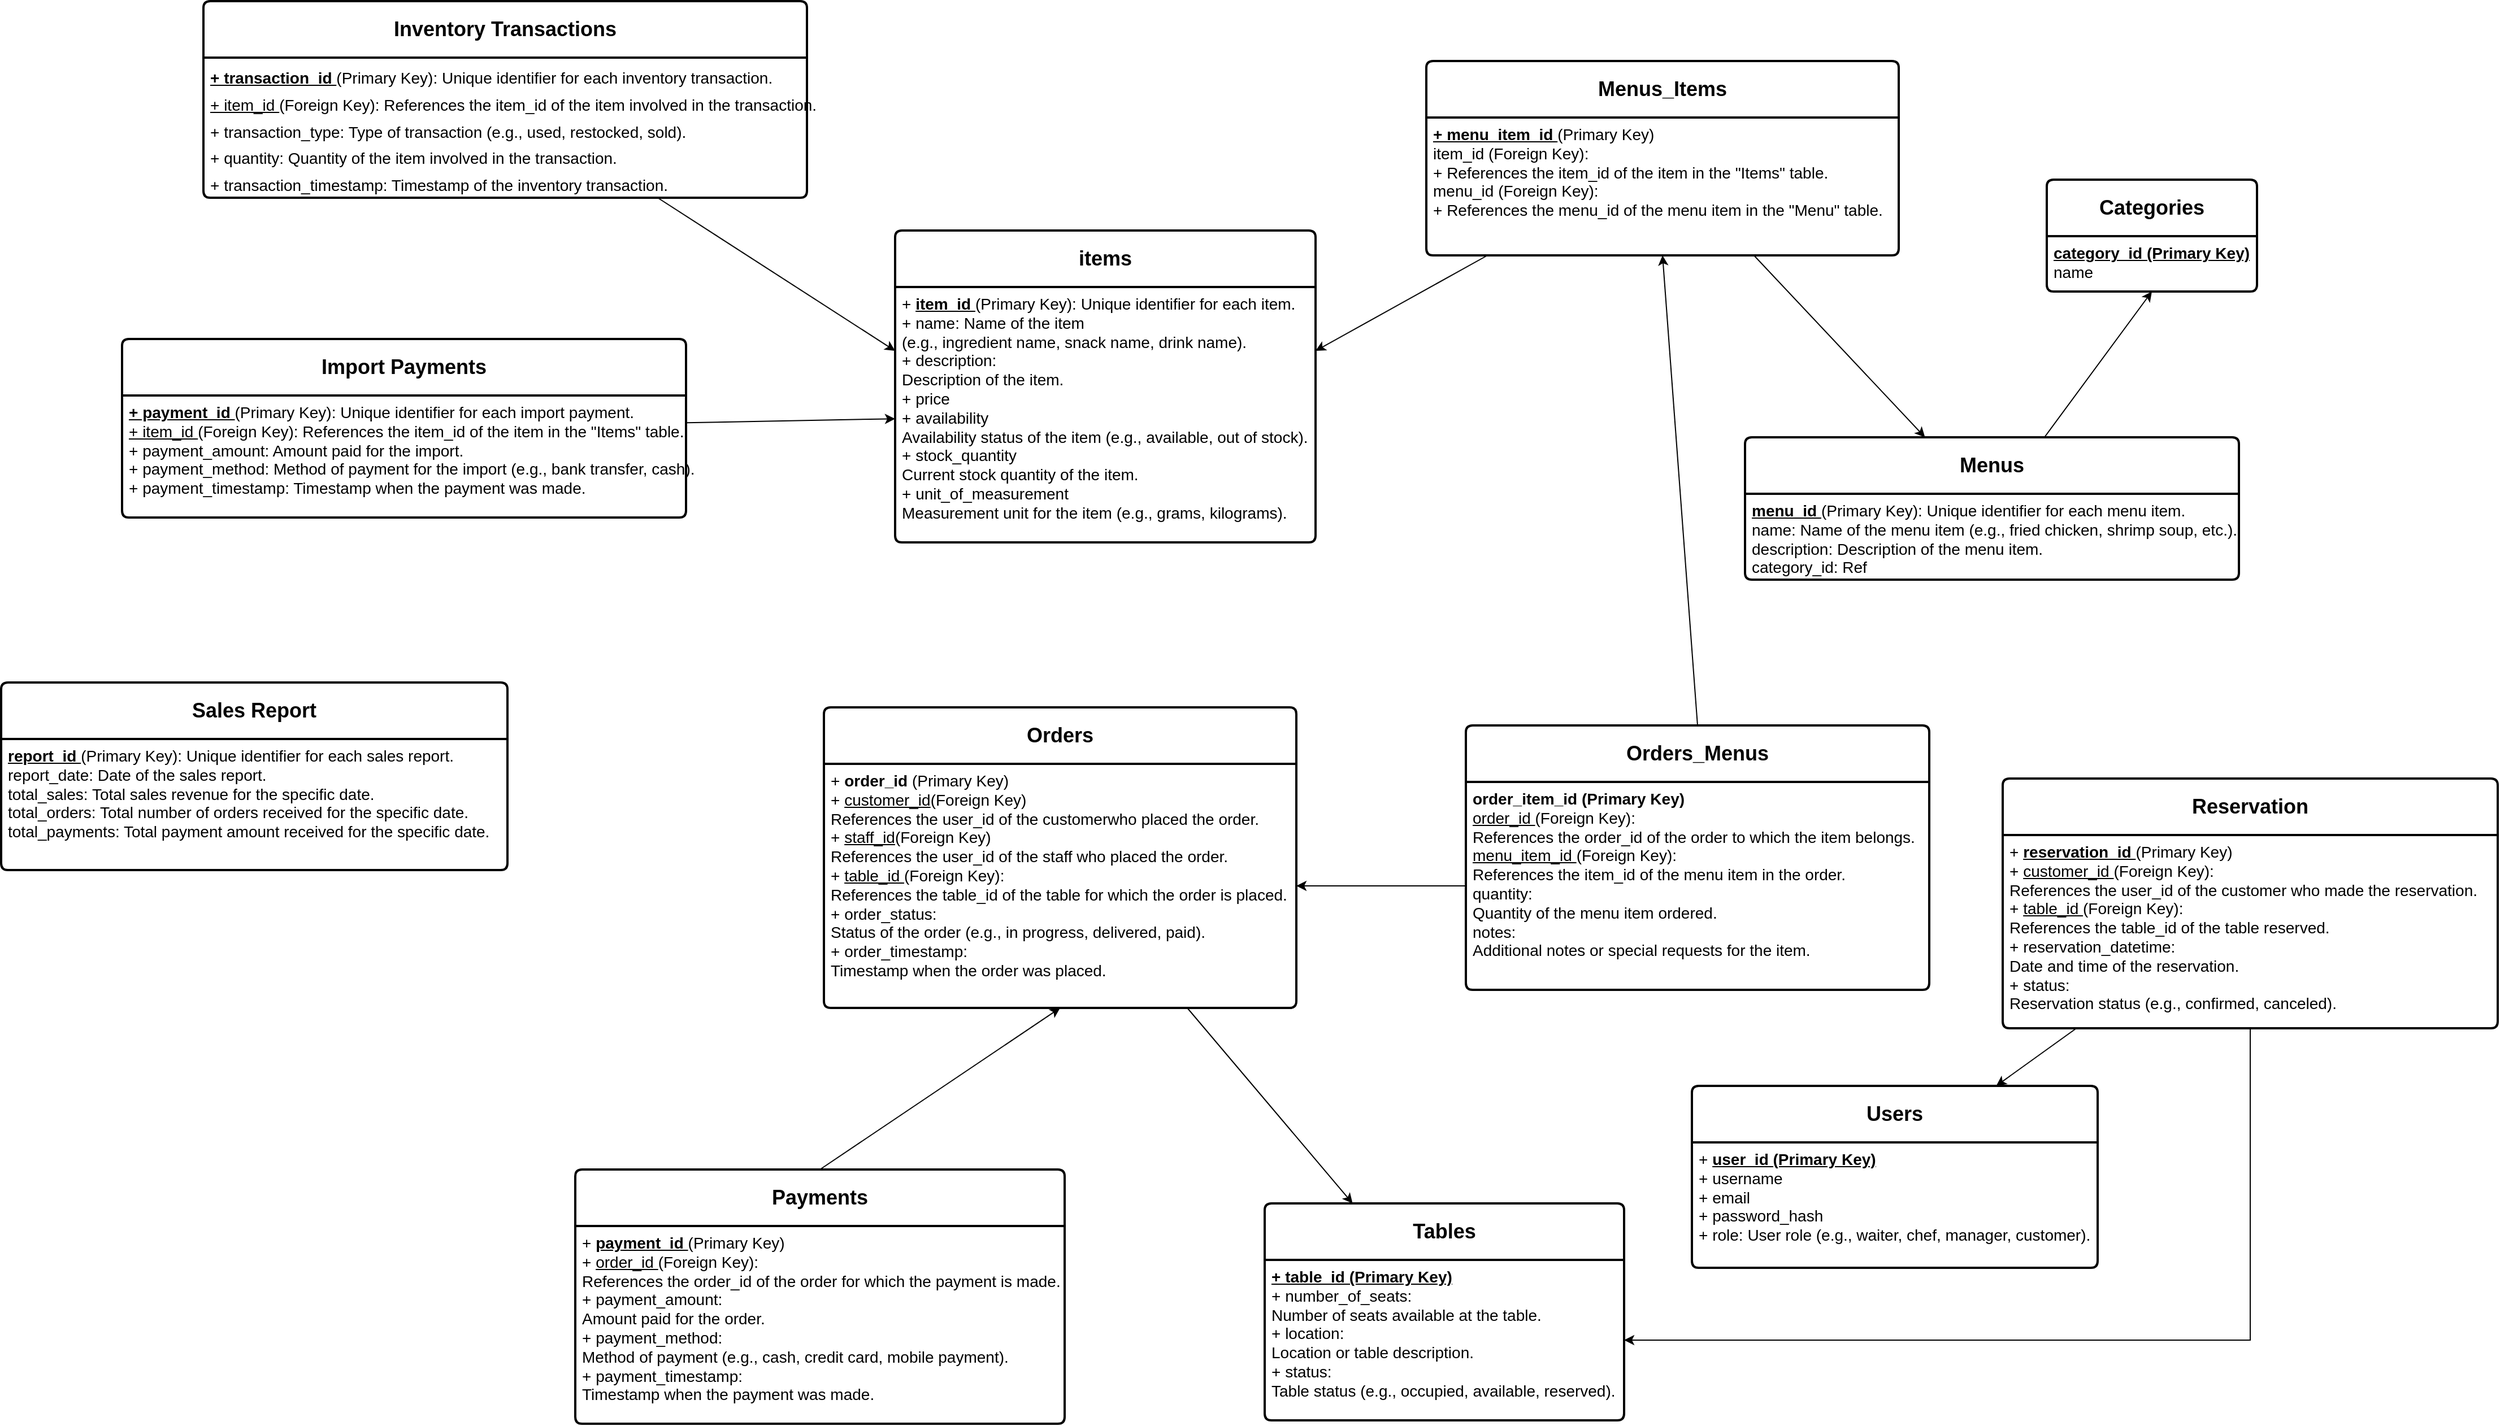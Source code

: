 <mxfile>
    <diagram name="Trang-1" id="iFU0MZHla55vpfrF85uT">
        <mxGraphModel dx="5464" dy="3000" grid="0" gridSize="10" guides="1" tooltips="1" connect="1" arrows="1" fold="1" page="0" pageScale="1" pageWidth="827" pageHeight="1169" math="0" shadow="0">
            <root>
                <mxCell id="0"/>
                <mxCell id="1" parent="0"/>
                <mxCell id="gDpafScgUw4IIOWztnrJ-9" style="rounded=0;orthogonalLoop=1;jettySize=auto;html=1;entryX=0.5;entryY=1;entryDx=0;entryDy=0;exitX=0.5;exitY=0;exitDx=0;exitDy=0;fontSize=14;" parent="1" source="tlnyBGycdhl3UOv0Z1U2-16" target="tlnyBGycdhl3UOv0Z1U2-31" edge="1">
                    <mxGeometry relative="1" as="geometry">
                        <mxPoint x="347.407" y="430" as="sourcePoint"/>
                        <mxPoint x="356.364" y="360" as="targetPoint"/>
                    </mxGeometry>
                </mxCell>
                <mxCell id="tlnyBGycdhl3UOv0Z1U2-11" style="rounded=0;orthogonalLoop=1;jettySize=auto;html=1;entryX=1;entryY=0.5;entryDx=0;entryDy=0;exitX=0;exitY=0.5;exitDx=0;exitDy=0;fontSize=14;" parent="1" source="tlnyBGycdhl3UOv0Z1U2-17" target="tlnyBGycdhl3UOv0Z1U2-13" edge="1">
                    <mxGeometry relative="1" as="geometry">
                        <mxPoint x="313.806" y="470" as="sourcePoint"/>
                    </mxGeometry>
                </mxCell>
                <mxCell id="gDpafScgUw4IIOWztnrJ-11" style="rounded=0;orthogonalLoop=1;jettySize=auto;html=1;exitX=0.5;exitY=0;exitDx=0;exitDy=0;entryX=0.5;entryY=1;entryDx=0;entryDy=0;fontSize=14;" parent="1" source="tlnyBGycdhl3UOv0Z1U2-18" target="tlnyBGycdhl3UOv0Z1U2-13" edge="1">
                    <mxGeometry relative="1" as="geometry">
                        <mxPoint x="493.607" y="542" as="sourcePoint"/>
                        <mxPoint x="373.393" y="470" as="targetPoint"/>
                    </mxGeometry>
                </mxCell>
                <mxCell id="tlnyBGycdhl3UOv0Z1U2-1" value="&lt;b style=&quot;&quot;&gt;&lt;font style=&quot;font-size: 18px;&quot;&gt;Users&lt;/font&gt;&lt;/b&gt;" style="swimlane;childLayout=stackLayout;horizontal=1;startSize=50;horizontalStack=0;rounded=1;fontSize=14;fontStyle=0;strokeWidth=2;resizeParent=0;resizeLast=1;shadow=0;dashed=0;align=center;arcSize=4;whiteSpace=wrap;html=1;" parent="1" vertex="1">
                    <mxGeometry x="342" y="609" width="359" height="161" as="geometry"/>
                </mxCell>
                <mxCell id="tlnyBGycdhl3UOv0Z1U2-2" value="&lt;div style=&quot;border-color: var(--border-color); font-size: 14px;&quot;&gt;+ &lt;u style=&quot;font-size: 14px;&quot;&gt;&lt;b style=&quot;font-size: 14px;&quot;&gt;user_id (Primary Key)&lt;/b&gt;&lt;/u&gt;&lt;/div&gt;&lt;div style=&quot;border-color: var(--border-color); font-size: 14px;&quot;&gt;+ username&lt;/div&gt;&lt;div style=&quot;border-color: var(--border-color); font-size: 14px;&quot;&gt;+ email&lt;/div&gt;&lt;div style=&quot;border-color: var(--border-color); font-size: 14px;&quot;&gt;+ password_hash&lt;/div&gt;&lt;div style=&quot;border-color: var(--border-color); font-size: 14px;&quot;&gt;+ role: User role (e.g., waiter, chef, manager, customer).&lt;/div&gt;" style="align=left;strokeColor=none;fillColor=none;spacingLeft=4;fontSize=14;verticalAlign=top;resizable=0;rotatable=0;part=1;html=1;" parent="tlnyBGycdhl3UOv0Z1U2-1" vertex="1">
                    <mxGeometry y="50" width="359" height="111" as="geometry"/>
                </mxCell>
                <mxCell id="tlnyBGycdhl3UOv0Z1U2-10" style="rounded=0;orthogonalLoop=1;jettySize=auto;html=1;entryX=0.5;entryY=1;entryDx=0;entryDy=0;fontSize=14;" parent="1" source="tlnyBGycdhl3UOv0Z1U2-3" target="tlnyBGycdhl3UOv0Z1U2-9" edge="1">
                    <mxGeometry relative="1" as="geometry"/>
                </mxCell>
                <mxCell id="tlnyBGycdhl3UOv0Z1U2-3" value="&lt;b style=&quot;&quot;&gt;&lt;font style=&quot;font-size: 18px;&quot;&gt;Menus&lt;/font&gt;&lt;/b&gt;" style="swimlane;childLayout=stackLayout;horizontal=1;startSize=50;horizontalStack=0;rounded=1;fontSize=14;fontStyle=0;strokeWidth=2;resizeParent=0;resizeLast=1;shadow=0;dashed=0;align=center;arcSize=4;whiteSpace=wrap;html=1;" parent="1" vertex="1">
                    <mxGeometry x="389" y="35" width="437" height="126" as="geometry"/>
                </mxCell>
                <mxCell id="tlnyBGycdhl3UOv0Z1U2-4" value="&lt;div style=&quot;border-color: var(--border-color); font-size: 14px;&quot;&gt;&lt;div style=&quot;border-color: var(--border-color); font-size: 14px;&quot;&gt;&lt;div style=&quot;border-color: var(--border-color); font-size: 14px;&quot;&gt;&lt;u style=&quot;font-size: 14px;&quot;&gt;&lt;b style=&quot;font-size: 14px;&quot;&gt;menu_id &lt;/b&gt;&lt;/u&gt;(Primary Key): Unique identifier for each menu item.&lt;/div&gt;&lt;div style=&quot;border-color: var(--border-color); font-size: 14px;&quot;&gt;name: Name of the menu item (e.g., fried chicken, shrimp soup, etc.).&lt;/div&gt;&lt;div style=&quot;border-color: var(--border-color); font-size: 14px;&quot;&gt;description: Description of the menu item.&lt;/div&gt;&lt;div style=&quot;border-color: var(--border-color); font-size: 14px;&quot;&gt;category_id: Ref&lt;/div&gt;&lt;/div&gt;&lt;/div&gt;" style="align=left;strokeColor=none;fillColor=none;spacingLeft=4;fontSize=14;verticalAlign=top;resizable=0;rotatable=0;part=1;html=1;" parent="tlnyBGycdhl3UOv0Z1U2-3" vertex="1">
                    <mxGeometry y="50" width="437" height="76" as="geometry"/>
                </mxCell>
                <mxCell id="tlnyBGycdhl3UOv0Z1U2-6" value="&lt;b style=&quot;&quot;&gt;&lt;font style=&quot;font-size: 18px;&quot;&gt;Tables&lt;/font&gt;&lt;/b&gt;" style="swimlane;childLayout=stackLayout;horizontal=1;startSize=50;horizontalStack=0;rounded=1;fontSize=14;fontStyle=0;strokeWidth=2;resizeParent=0;resizeLast=1;shadow=0;dashed=0;align=center;arcSize=4;whiteSpace=wrap;html=1;" parent="1" vertex="1">
                    <mxGeometry x="-36" y="713" width="318" height="192" as="geometry"/>
                </mxCell>
                <mxCell id="tlnyBGycdhl3UOv0Z1U2-7" value="&lt;div style=&quot;border-color: var(--border-color); font-size: 14px;&quot;&gt;&lt;div style=&quot;border-color: var(--border-color); font-size: 14px;&quot;&gt;&lt;span style=&quot;background-color: initial; font-size: 14px;&quot;&gt;&lt;u style=&quot;font-size: 14px;&quot;&gt;&lt;b style=&quot;font-size: 14px;&quot;&gt;+ table_id (Primary Key)&lt;/b&gt;&lt;/u&gt;&lt;/span&gt;&lt;br style=&quot;font-size: 14px;&quot;&gt;&lt;/div&gt;&lt;div style=&quot;border-color: var(--border-color); font-size: 14px;&quot;&gt;+ number_of_seats:&amp;nbsp;&lt;/div&gt;&lt;div style=&quot;border-color: var(--border-color); font-size: 14px;&quot;&gt;Number of seats available at the table.&lt;/div&gt;&lt;div style=&quot;border-color: var(--border-color); font-size: 14px;&quot;&gt;+ location:&amp;nbsp;&lt;/div&gt;&lt;div style=&quot;border-color: var(--border-color); font-size: 14px;&quot;&gt;Location or table description.&lt;/div&gt;&lt;div style=&quot;border-color: var(--border-color); font-size: 14px;&quot;&gt;+ status:&amp;nbsp;&lt;/div&gt;&lt;div style=&quot;border-color: var(--border-color); font-size: 14px;&quot;&gt;Table status (e.g., occupied, available, reserved).&lt;/div&gt;&lt;/div&gt;" style="align=left;strokeColor=none;fillColor=none;spacingLeft=4;fontSize=14;verticalAlign=top;resizable=0;rotatable=0;part=1;html=1;" parent="tlnyBGycdhl3UOv0Z1U2-6" vertex="1">
                    <mxGeometry y="50" width="318" height="142" as="geometry"/>
                </mxCell>
                <mxCell id="tlnyBGycdhl3UOv0Z1U2-8" value="&lt;b style=&quot;&quot;&gt;&lt;font style=&quot;font-size: 18px;&quot;&gt;Categories&lt;/font&gt;&lt;/b&gt;" style="swimlane;childLayout=stackLayout;horizontal=1;startSize=50;horizontalStack=0;rounded=1;fontSize=14;fontStyle=0;strokeWidth=2;resizeParent=0;resizeLast=1;shadow=0;dashed=0;align=center;arcSize=4;whiteSpace=wrap;html=1;" parent="1" vertex="1">
                    <mxGeometry x="656" y="-193" width="186" height="99" as="geometry"/>
                </mxCell>
                <mxCell id="tlnyBGycdhl3UOv0Z1U2-9" value="&lt;div style=&quot;border-color: var(--border-color); font-size: 14px;&quot;&gt;&lt;div style=&quot;border-color: var(--border-color); font-size: 14px;&quot;&gt;&lt;span style=&quot;background-color: initial; font-size: 14px;&quot;&gt;&lt;u style=&quot;font-size: 14px;&quot;&gt;&lt;b style=&quot;font-size: 14px;&quot;&gt;category_id (Primary Key)&lt;/b&gt;&lt;/u&gt;&lt;/span&gt;&lt;br style=&quot;font-size: 14px;&quot;&gt;&lt;/div&gt;&lt;div style=&quot;border-color: var(--border-color); font-size: 14px;&quot;&gt;name&lt;/div&gt;&lt;/div&gt;" style="align=left;strokeColor=none;fillColor=none;spacingLeft=4;fontSize=14;verticalAlign=top;resizable=0;rotatable=0;part=1;html=1;" parent="tlnyBGycdhl3UOv0Z1U2-8" vertex="1">
                    <mxGeometry y="50" width="186" height="49" as="geometry"/>
                </mxCell>
                <mxCell id="tlnyBGycdhl3UOv0Z1U2-27" style="rounded=0;orthogonalLoop=1;jettySize=auto;html=1;fontSize=14;" parent="1" source="tlnyBGycdhl3UOv0Z1U2-12" target="tlnyBGycdhl3UOv0Z1U2-6" edge="1">
                    <mxGeometry relative="1" as="geometry"/>
                </mxCell>
                <mxCell id="tlnyBGycdhl3UOv0Z1U2-12" value="&lt;b style=&quot;&quot;&gt;&lt;font style=&quot;font-size: 18px;&quot;&gt;Orders&lt;/font&gt;&lt;/b&gt;" style="swimlane;childLayout=stackLayout;horizontal=1;startSize=50;horizontalStack=0;rounded=1;fontSize=14;fontStyle=0;strokeWidth=2;resizeParent=0;resizeLast=1;shadow=0;dashed=0;align=center;arcSize=4;whiteSpace=wrap;html=1;" parent="1" vertex="1">
                    <mxGeometry x="-426" y="274" width="418" height="266" as="geometry"/>
                </mxCell>
                <mxCell id="tlnyBGycdhl3UOv0Z1U2-13" value="&lt;div style=&quot;border-color: var(--border-color); font-size: 14px;&quot;&gt;&lt;div style=&quot;border-color: var(--border-color); font-size: 14px;&quot;&gt;&lt;div style=&quot;border-color: var(--border-color); font-size: 14px;&quot;&gt;&lt;span style=&quot;background-color: initial; font-size: 14px;&quot;&gt;+ &lt;b style=&quot;font-size: 14px;&quot;&gt;order_id &lt;/b&gt;(Primary Key)&lt;/span&gt;&lt;br style=&quot;font-size: 14px;&quot;&gt;&lt;/div&gt;&lt;div style=&quot;border-color: var(--border-color); font-size: 14px;&quot;&gt;+ &lt;u style=&quot;font-size: 14px;&quot;&gt;customer_id&lt;/u&gt;(Foreign Key)&lt;/div&gt;&lt;div style=&quot;border-color: var(--border-color); font-size: 14px;&quot;&gt;References the user_id of the customerwho placed the order.&lt;/div&gt;&lt;div style=&quot;border-color: var(--border-color); font-size: 14px;&quot;&gt;&lt;div style=&quot;border-color: var(--border-color); font-size: 14px;&quot;&gt;+&amp;nbsp;&lt;u style=&quot;border-color: var(--border-color); font-size: 14px;&quot;&gt;staff_id&lt;/u&gt;(Foreign Key)&lt;/div&gt;&lt;div style=&quot;border-color: var(--border-color); font-size: 14px;&quot;&gt;References the user_id of the staff who placed the order.&lt;/div&gt;&lt;/div&gt;&lt;div style=&quot;border-color: var(--border-color); font-size: 14px;&quot;&gt;+ &lt;u style=&quot;font-size: 14px;&quot;&gt;table_id &lt;/u&gt;(Foreign Key):&amp;nbsp;&lt;/div&gt;&lt;div style=&quot;border-color: var(--border-color); font-size: 14px;&quot;&gt;References the table_id of the table for which the order is placed.&lt;/div&gt;&lt;div style=&quot;border-color: var(--border-color); font-size: 14px;&quot;&gt;+ order_status:&amp;nbsp;&lt;/div&gt;&lt;div style=&quot;border-color: var(--border-color); font-size: 14px;&quot;&gt;Status of the order (e.g., in progress, delivered, paid).&lt;/div&gt;&lt;div style=&quot;border-color: var(--border-color); font-size: 14px;&quot;&gt;+ order_timestamp:&amp;nbsp;&lt;/div&gt;&lt;div style=&quot;border-color: var(--border-color); font-size: 14px;&quot;&gt;Timestamp when the order was placed.&lt;/div&gt;&lt;/div&gt;&lt;/div&gt;" style="align=left;strokeColor=none;fillColor=none;spacingLeft=4;fontSize=14;verticalAlign=top;resizable=0;rotatable=0;part=1;html=1;" parent="tlnyBGycdhl3UOv0Z1U2-12" vertex="1">
                    <mxGeometry y="50" width="418" height="216" as="geometry"/>
                </mxCell>
                <mxCell id="tlnyBGycdhl3UOv0Z1U2-16" value="&lt;b style=&quot;&quot;&gt;&lt;font style=&quot;font-size: 18px;&quot;&gt;Orders_Menus&lt;/font&gt;&lt;/b&gt;" style="swimlane;childLayout=stackLayout;horizontal=1;startSize=50;horizontalStack=0;rounded=1;fontSize=14;fontStyle=0;strokeWidth=2;resizeParent=0;resizeLast=1;shadow=0;dashed=0;align=center;arcSize=4;whiteSpace=wrap;html=1;" parent="1" vertex="1">
                    <mxGeometry x="142" y="290" width="410" height="234" as="geometry"/>
                </mxCell>
                <mxCell id="tlnyBGycdhl3UOv0Z1U2-17" value="&lt;div style=&quot;border-color: var(--border-color); font-size: 14px;&quot;&gt;&lt;div style=&quot;border-color: var(--border-color); font-size: 14px;&quot;&gt;&lt;div style=&quot;border-color: var(--border-color); font-size: 14px;&quot;&gt;&lt;div style=&quot;border-color: var(--border-color); font-size: 14px;&quot;&gt;&lt;span style=&quot;background-color: initial; font-size: 14px;&quot;&gt;&lt;b style=&quot;font-size: 14px;&quot;&gt;order_item_id (Primary Key)&lt;/b&gt;&lt;/span&gt;&lt;br style=&quot;font-size: 14px;&quot;&gt;&lt;/div&gt;&lt;div style=&quot;border-color: var(--border-color); font-size: 14px;&quot;&gt;&lt;u style=&quot;font-size: 14px;&quot;&gt;order_id &lt;/u&gt;(Foreign Key):&amp;nbsp;&lt;/div&gt;&lt;div style=&quot;border-color: var(--border-color); font-size: 14px;&quot;&gt;References the order_id of the order to which the item belongs.&lt;/div&gt;&lt;div style=&quot;border-color: var(--border-color); font-size: 14px;&quot;&gt;&lt;u style=&quot;font-size: 14px;&quot;&gt;menu_item_id &lt;/u&gt;(Foreign Key):&amp;nbsp;&lt;/div&gt;&lt;div style=&quot;border-color: var(--border-color); font-size: 14px;&quot;&gt;References the item_id of the menu item in the order.&lt;/div&gt;&lt;div style=&quot;border-color: var(--border-color); font-size: 14px;&quot;&gt;quantity:&amp;nbsp;&lt;/div&gt;&lt;div style=&quot;border-color: var(--border-color); font-size: 14px;&quot;&gt;Quantity of the menu item ordered.&lt;/div&gt;&lt;div style=&quot;border-color: var(--border-color); font-size: 14px;&quot;&gt;notes:&amp;nbsp;&lt;/div&gt;&lt;div style=&quot;border-color: var(--border-color); font-size: 14px;&quot;&gt;Additional notes or special requests for the item.&lt;/div&gt;&lt;/div&gt;&lt;/div&gt;&lt;/div&gt;" style="align=left;strokeColor=none;fillColor=none;spacingLeft=4;fontSize=14;verticalAlign=top;resizable=0;rotatable=0;part=1;html=1;" parent="tlnyBGycdhl3UOv0Z1U2-16" vertex="1">
                    <mxGeometry y="50" width="410" height="184" as="geometry"/>
                </mxCell>
                <mxCell id="tlnyBGycdhl3UOv0Z1U2-18" value="&lt;b style=&quot;&quot;&gt;&lt;font style=&quot;font-size: 18px;&quot;&gt;Payments&lt;/font&gt;&lt;/b&gt;" style="swimlane;childLayout=stackLayout;horizontal=1;startSize=50;horizontalStack=0;rounded=1;fontSize=14;fontStyle=0;strokeWidth=2;resizeParent=0;resizeLast=1;shadow=0;dashed=0;align=center;arcSize=4;whiteSpace=wrap;html=1;" parent="1" vertex="1">
                    <mxGeometry x="-646" y="683" width="433" height="225" as="geometry"/>
                </mxCell>
                <mxCell id="tlnyBGycdhl3UOv0Z1U2-19" value="&lt;div style=&quot;border-color: var(--border-color); font-size: 14px;&quot;&gt;&lt;div style=&quot;border-color: var(--border-color); font-size: 14px;&quot;&gt;&lt;div style=&quot;border-color: var(--border-color); font-size: 14px;&quot;&gt;&lt;div style=&quot;border-color: var(--border-color); font-size: 14px;&quot;&gt;&lt;div style=&quot;border-color: var(--border-color); font-size: 14px;&quot;&gt;+ &lt;u style=&quot;font-size: 14px;&quot;&gt;&lt;b style=&quot;font-size: 14px;&quot;&gt;payment_id &lt;/b&gt;&lt;/u&gt;(Primary Key)&lt;/div&gt;&lt;div style=&quot;border-color: var(--border-color); font-size: 14px;&quot;&gt;+ &lt;u style=&quot;font-size: 14px;&quot;&gt;order_id &lt;/u&gt;(Foreign Key):&amp;nbsp;&lt;/div&gt;&lt;div style=&quot;border-color: var(--border-color); font-size: 14px;&quot;&gt;References the order_id of the order for which the payment is made.&lt;/div&gt;&lt;div style=&quot;border-color: var(--border-color); font-size: 14px;&quot;&gt;+ payment_amount:&amp;nbsp;&lt;/div&gt;&lt;div style=&quot;border-color: var(--border-color); font-size: 14px;&quot;&gt;Amount paid for the order.&lt;/div&gt;&lt;div style=&quot;border-color: var(--border-color); font-size: 14px;&quot;&gt;+ payment_method:&amp;nbsp;&lt;/div&gt;&lt;div style=&quot;border-color: var(--border-color); font-size: 14px;&quot;&gt;Method of payment (e.g., cash, credit card, mobile payment).&lt;/div&gt;&lt;div style=&quot;border-color: var(--border-color); font-size: 14px;&quot;&gt;+ payment_timestamp:&amp;nbsp;&lt;/div&gt;&lt;div style=&quot;border-color: var(--border-color); font-size: 14px;&quot;&gt;Timestamp when the payment was made.&lt;/div&gt;&lt;/div&gt;&lt;/div&gt;&lt;/div&gt;&lt;/div&gt;" style="align=left;strokeColor=none;fillColor=none;spacingLeft=4;fontSize=14;verticalAlign=top;resizable=0;rotatable=0;part=1;html=1;rounded=0;" parent="tlnyBGycdhl3UOv0Z1U2-18" vertex="1">
                    <mxGeometry y="50" width="433" height="175" as="geometry"/>
                </mxCell>
                <mxCell id="tlnyBGycdhl3UOv0Z1U2-24" style="rounded=0;orthogonalLoop=1;jettySize=auto;html=1;entryX=0.75;entryY=0;entryDx=0;entryDy=0;fontSize=14;" parent="1" source="tlnyBGycdhl3UOv0Z1U2-20" target="tlnyBGycdhl3UOv0Z1U2-1" edge="1">
                    <mxGeometry relative="1" as="geometry"/>
                </mxCell>
                <mxCell id="tlnyBGycdhl3UOv0Z1U2-25" style="edgeStyle=orthogonalEdgeStyle;rounded=0;orthogonalLoop=1;jettySize=auto;html=1;entryX=1;entryY=0.5;entryDx=0;entryDy=0;exitX=0.5;exitY=1;exitDx=0;exitDy=0;fontSize=14;" parent="1" source="tlnyBGycdhl3UOv0Z1U2-21" target="tlnyBGycdhl3UOv0Z1U2-7" edge="1">
                    <mxGeometry relative="1" as="geometry"/>
                </mxCell>
                <mxCell id="tlnyBGycdhl3UOv0Z1U2-20" value="&lt;b style=&quot;&quot;&gt;&lt;font style=&quot;font-size: 18px;&quot;&gt;Reservation&lt;/font&gt;&lt;/b&gt;" style="swimlane;childLayout=stackLayout;horizontal=1;startSize=50;horizontalStack=0;rounded=1;fontSize=14;fontStyle=0;strokeWidth=2;resizeParent=0;resizeLast=1;shadow=0;dashed=0;align=center;arcSize=4;whiteSpace=wrap;html=1;" parent="1" vertex="1">
                    <mxGeometry x="617" y="337" width="438" height="221" as="geometry"/>
                </mxCell>
                <mxCell id="tlnyBGycdhl3UOv0Z1U2-21" value="&lt;div style=&quot;border-color: var(--border-color); font-size: 14px;&quot;&gt;&lt;div style=&quot;border-color: var(--border-color); font-size: 14px;&quot;&gt;&lt;div style=&quot;border-color: var(--border-color); font-size: 14px;&quot;&gt;&lt;div style=&quot;border-color: var(--border-color); font-size: 14px;&quot;&gt;&lt;div style=&quot;border-color: var(--border-color); font-size: 14px;&quot;&gt;+ &lt;u style=&quot;font-size: 14px;&quot;&gt;&lt;b style=&quot;font-size: 14px;&quot;&gt;reservation_id &lt;/b&gt;&lt;/u&gt;(Primary Key)&lt;/div&gt;&lt;div style=&quot;border-color: var(--border-color); font-size: 14px;&quot;&gt;+ &lt;u style=&quot;font-size: 14px;&quot;&gt;customer_id &lt;/u&gt;(Foreign Key):&amp;nbsp;&lt;/div&gt;&lt;div style=&quot;border-color: var(--border-color); font-size: 14px;&quot;&gt;References the user_id of the customer who made the reservation.&lt;/div&gt;&lt;div style=&quot;border-color: var(--border-color); font-size: 14px;&quot;&gt;+ &lt;u style=&quot;font-size: 14px;&quot;&gt;table_id &lt;/u&gt;(Foreign Key):&amp;nbsp;&lt;/div&gt;&lt;div style=&quot;border-color: var(--border-color); font-size: 14px;&quot;&gt;References the table_id of the table reserved.&lt;/div&gt;&lt;div style=&quot;border-color: var(--border-color); font-size: 14px;&quot;&gt;+ reservation_datetime:&amp;nbsp;&lt;/div&gt;&lt;div style=&quot;border-color: var(--border-color); font-size: 14px;&quot;&gt;Date and time of the reservation.&lt;/div&gt;&lt;div style=&quot;border-color: var(--border-color); font-size: 14px;&quot;&gt;+ status:&amp;nbsp;&lt;/div&gt;&lt;div style=&quot;border-color: var(--border-color); font-size: 14px;&quot;&gt;Reservation status (e.g., confirmed, canceled).&lt;/div&gt;&lt;/div&gt;&lt;/div&gt;&lt;/div&gt;&lt;/div&gt;" style="align=left;strokeColor=none;fillColor=none;spacingLeft=4;fontSize=14;verticalAlign=top;resizable=0;rotatable=0;part=1;html=1;" parent="tlnyBGycdhl3UOv0Z1U2-20" vertex="1">
                    <mxGeometry y="50" width="438" height="171" as="geometry"/>
                </mxCell>
                <mxCell id="tlnyBGycdhl3UOv0Z1U2-28" value="&lt;b style=&quot;&quot;&gt;&lt;font style=&quot;font-size: 18px;&quot;&gt;items&lt;/font&gt;&lt;/b&gt;" style="swimlane;childLayout=stackLayout;horizontal=1;startSize=50;horizontalStack=0;rounded=1;fontSize=14;fontStyle=0;strokeWidth=2;resizeParent=0;resizeLast=1;shadow=0;dashed=0;align=center;arcSize=4;whiteSpace=wrap;html=1;" parent="1" vertex="1">
                    <mxGeometry x="-363" y="-148" width="372" height="276" as="geometry"/>
                </mxCell>
                <mxCell id="tlnyBGycdhl3UOv0Z1U2-29" value="&lt;div style=&quot;border-color: var(--border-color); font-size: 14px;&quot;&gt;&lt;div style=&quot;border-color: var(--border-color); font-size: 14px;&quot;&gt;&lt;div style=&quot;border-color: var(--border-color); font-size: 14px;&quot;&gt;+ &lt;u style=&quot;font-size: 14px;&quot;&gt;&lt;b style=&quot;font-size: 14px;&quot;&gt;item_id &lt;/b&gt;&lt;/u&gt;(Primary Key): Unique identifier for each item.&lt;/div&gt;&lt;div style=&quot;border-color: var(--border-color); font-size: 14px;&quot;&gt;+ name: Name of the item&amp;nbsp;&lt;/div&gt;&lt;div style=&quot;border-color: var(--border-color); font-size: 14px;&quot;&gt;(e.g., ingredient name, snack name, drink name).&lt;/div&gt;&lt;div style=&quot;border-color: var(--border-color); font-size: 14px;&quot;&gt;+ description:&amp;nbsp;&lt;/div&gt;&lt;div style=&quot;border-color: var(--border-color); font-size: 14px;&quot;&gt;Description of the item.&lt;/div&gt;&lt;div style=&quot;border-color: var(--border-color); font-size: 14px;&quot;&gt;+ price&lt;/div&gt;&lt;div style=&quot;border-color: var(--border-color); font-size: 14px;&quot;&gt;+ availability&lt;/div&gt;&lt;div style=&quot;border-color: var(--border-color); font-size: 14px;&quot;&gt;Availability status of the item (e.g., available, out of stock).&lt;/div&gt;&lt;div style=&quot;border-color: var(--border-color); font-size: 14px;&quot;&gt;+ stock_quantity&lt;/div&gt;&lt;div style=&quot;border-color: var(--border-color); font-size: 14px;&quot;&gt;Current stock quantity of the item.&lt;/div&gt;&lt;div style=&quot;border-color: var(--border-color); font-size: 14px;&quot;&gt;+ unit_of_measurement&lt;/div&gt;&lt;div style=&quot;border-color: var(--border-color); font-size: 14px;&quot;&gt;Measurement unit for the item (e.g., grams, kilograms).&lt;/div&gt;&lt;/div&gt;&lt;/div&gt;" style="align=left;strokeColor=none;fillColor=none;spacingLeft=4;fontSize=14;verticalAlign=top;resizable=0;rotatable=0;part=1;html=1;" parent="tlnyBGycdhl3UOv0Z1U2-28" vertex="1">
                    <mxGeometry y="50" width="372" height="226" as="geometry"/>
                </mxCell>
                <mxCell id="tlnyBGycdhl3UOv0Z1U2-32" style="rounded=0;orthogonalLoop=1;jettySize=auto;html=1;entryX=1;entryY=0.25;entryDx=0;entryDy=0;fontSize=14;" parent="1" source="tlnyBGycdhl3UOv0Z1U2-30" target="tlnyBGycdhl3UOv0Z1U2-29" edge="1">
                    <mxGeometry relative="1" as="geometry"/>
                </mxCell>
                <mxCell id="tlnyBGycdhl3UOv0Z1U2-33" style="rounded=0;orthogonalLoop=1;jettySize=auto;html=1;fontSize=14;" parent="1" source="tlnyBGycdhl3UOv0Z1U2-30" target="tlnyBGycdhl3UOv0Z1U2-3" edge="1">
                    <mxGeometry relative="1" as="geometry"/>
                </mxCell>
                <mxCell id="tlnyBGycdhl3UOv0Z1U2-30" value="&lt;b style=&quot;&quot;&gt;&lt;font style=&quot;font-size: 18px;&quot;&gt;Menus_Items&lt;/font&gt;&lt;/b&gt;" style="swimlane;childLayout=stackLayout;horizontal=1;startSize=50;horizontalStack=0;rounded=1;fontSize=14;fontStyle=0;strokeWidth=2;resizeParent=0;resizeLast=1;shadow=0;dashed=0;align=center;arcSize=4;whiteSpace=wrap;html=1;" parent="1" vertex="1">
                    <mxGeometry x="107" y="-298" width="418" height="172" as="geometry"/>
                </mxCell>
                <mxCell id="tlnyBGycdhl3UOv0Z1U2-31" value="&lt;div style=&quot;border-color: var(--border-color); font-size: 14px;&quot;&gt;&lt;div style=&quot;border-color: var(--border-color); font-size: 14px;&quot;&gt;&lt;div style=&quot;border-color: var(--border-color); font-size: 14px;&quot;&gt;&lt;div style=&quot;border-color: var(--border-color); font-size: 14px;&quot;&gt;&lt;u style=&quot;font-size: 14px;&quot;&gt;&lt;b style=&quot;font-size: 14px;&quot;&gt;+ menu_item_id &lt;/b&gt;&lt;/u&gt;(Primary Key)&lt;/div&gt;&lt;div style=&quot;border-color: var(--border-color); font-size: 14px;&quot;&gt;item_id (Foreign Key):&amp;nbsp;&lt;/div&gt;&lt;div style=&quot;border-color: var(--border-color); font-size: 14px;&quot;&gt;+ References the item_id of the item in the &quot;Items&quot; table.&lt;/div&gt;&lt;div style=&quot;border-color: var(--border-color); font-size: 14px;&quot;&gt;menu_id (Foreign Key):&amp;nbsp;&lt;/div&gt;&lt;div style=&quot;border-color: var(--border-color); font-size: 14px;&quot;&gt;+ References the menu_id of the menu item in the &quot;Menu&quot; table.&lt;/div&gt;&lt;/div&gt;&lt;/div&gt;&lt;/div&gt;" style="align=left;strokeColor=none;fillColor=none;spacingLeft=4;fontSize=14;verticalAlign=top;resizable=0;rotatable=0;part=1;html=1;" parent="tlnyBGycdhl3UOv0Z1U2-30" vertex="1">
                    <mxGeometry y="50" width="418" height="122" as="geometry"/>
                </mxCell>
                <mxCell id="tlnyBGycdhl3UOv0Z1U2-42" style="rounded=0;orthogonalLoop=1;jettySize=auto;html=1;entryX=0;entryY=0.25;entryDx=0;entryDy=0;fontSize=14;" parent="1" source="tlnyBGycdhl3UOv0Z1U2-35" target="tlnyBGycdhl3UOv0Z1U2-29" edge="1">
                    <mxGeometry relative="1" as="geometry"/>
                </mxCell>
                <mxCell id="tlnyBGycdhl3UOv0Z1U2-35" value="&lt;b style=&quot;&quot;&gt;&lt;font style=&quot;font-size: 18px;&quot;&gt;Inventory&amp;nbsp;Transactions &lt;/font&gt;&lt;/b&gt;" style="swimlane;childLayout=stackLayout;horizontal=1;startSize=50;horizontalStack=0;rounded=1;fontSize=14;fontStyle=0;strokeWidth=2;resizeParent=0;resizeLast=1;shadow=0;dashed=0;align=center;arcSize=4;whiteSpace=wrap;html=1;" parent="1" vertex="1">
                    <mxGeometry x="-975" y="-351" width="534" height="174" as="geometry"/>
                </mxCell>
                <mxCell id="tlnyBGycdhl3UOv0Z1U2-36" value="&lt;div style=&quot;border-color: var(--border-color); font-size: 14px;&quot;&gt;&lt;div style=&quot;border-color: var(--border-color); font-size: 14px;&quot;&gt;&lt;div style=&quot;border-color: var(--border-color); font-size: 14px;&quot;&gt;&lt;div style=&quot;border-color: var(--border-color); font-size: 14px; line-height: 170%;&quot;&gt;&lt;div style=&quot;border-color: var(--border-color); font-size: 14px; line-height: 170%;&quot;&gt;&lt;u style=&quot;font-size: 14px;&quot;&gt;&lt;b style=&quot;font-size: 14px;&quot;&gt;+ transaction_id &lt;/b&gt;&lt;/u&gt;(Primary Key): Unique identifier for each inventory transaction.&lt;/div&gt;&lt;div style=&quot;border-color: var(--border-color); font-size: 14px; line-height: 170%;&quot;&gt;&lt;u style=&quot;font-size: 14px;&quot;&gt;+ item_id &lt;/u&gt;(Foreign Key): References the item_id of the item involved in the transaction.&lt;/div&gt;&lt;div style=&quot;border-color: var(--border-color); font-size: 14px; line-height: 170%;&quot;&gt;+ transaction_type: Type of transaction (e.g., used, restocked, sold).&lt;/div&gt;&lt;div style=&quot;border-color: var(--border-color); font-size: 14px; line-height: 170%;&quot;&gt;+ quantity: Quantity of the item involved in the transaction.&lt;/div&gt;&lt;div style=&quot;border-color: var(--border-color); font-size: 14px; line-height: 170%;&quot;&gt;+ transaction_timestamp: Timestamp of the inventory transaction.&lt;/div&gt;&lt;/div&gt;&lt;/div&gt;&lt;/div&gt;&lt;/div&gt;" style="align=left;strokeColor=none;fillColor=none;spacingLeft=4;fontSize=14;verticalAlign=top;resizable=0;rotatable=0;part=1;html=1;" parent="tlnyBGycdhl3UOv0Z1U2-35" vertex="1">
                    <mxGeometry y="50" width="534" height="124" as="geometry"/>
                </mxCell>
                <mxCell id="tlnyBGycdhl3UOv0Z1U2-37" value="&lt;b style=&quot;&quot;&gt;&lt;font style=&quot;font-size: 18px;&quot;&gt;Sales Report&lt;/font&gt;&lt;/b&gt;" style="swimlane;childLayout=stackLayout;horizontal=1;startSize=50;horizontalStack=0;rounded=1;fontSize=14;fontStyle=0;strokeWidth=2;resizeParent=0;resizeLast=1;shadow=0;dashed=0;align=center;arcSize=4;whiteSpace=wrap;html=1;" parent="1" vertex="1">
                    <mxGeometry x="-1154" y="252" width="448" height="166" as="geometry"/>
                </mxCell>
                <mxCell id="tlnyBGycdhl3UOv0Z1U2-38" value="&lt;div style=&quot;border-color: var(--border-color); font-size: 14px;&quot;&gt;&lt;div style=&quot;border-color: var(--border-color); font-size: 14px;&quot;&gt;&lt;div style=&quot;border-color: var(--border-color); font-size: 14px;&quot;&gt;&lt;div style=&quot;border-color: var(--border-color); font-size: 14px;&quot;&gt;&lt;div style=&quot;border-color: var(--border-color); font-size: 14px;&quot;&gt;&lt;u style=&quot;font-size: 14px;&quot;&gt;&lt;b style=&quot;font-size: 14px;&quot;&gt;report_id &lt;/b&gt;&lt;/u&gt;(Primary Key): Unique identifier for each sales report.&lt;/div&gt;&lt;div style=&quot;border-color: var(--border-color); font-size: 14px;&quot;&gt;report_date: Date of the sales report.&lt;/div&gt;&lt;div style=&quot;border-color: var(--border-color); font-size: 14px;&quot;&gt;total_sales: Total sales revenue for the specific date.&lt;/div&gt;&lt;div style=&quot;border-color: var(--border-color); font-size: 14px;&quot;&gt;total_orders: Total number of orders received for the specific date.&lt;/div&gt;&lt;div style=&quot;border-color: var(--border-color); font-size: 14px;&quot;&gt;total_payments: Total payment amount received for the specific date.&lt;/div&gt;&lt;/div&gt;&lt;/div&gt;&lt;/div&gt;&lt;/div&gt;" style="align=left;strokeColor=none;fillColor=none;spacingLeft=4;fontSize=14;verticalAlign=top;resizable=0;rotatable=0;part=1;html=1;" parent="tlnyBGycdhl3UOv0Z1U2-37" vertex="1">
                    <mxGeometry y="50" width="448" height="116" as="geometry"/>
                </mxCell>
                <mxCell id="tlnyBGycdhl3UOv0Z1U2-43" style="rounded=0;orthogonalLoop=1;jettySize=auto;html=1;fontSize=14;" parent="1" source="tlnyBGycdhl3UOv0Z1U2-40" target="tlnyBGycdhl3UOv0Z1U2-29" edge="1">
                    <mxGeometry relative="1" as="geometry"/>
                </mxCell>
                <mxCell id="tlnyBGycdhl3UOv0Z1U2-40" value="&lt;b style=&quot;&quot;&gt;&lt;font style=&quot;font-size: 18px;&quot;&gt;Import Payments&lt;/font&gt;&lt;/b&gt;" style="swimlane;childLayout=stackLayout;horizontal=1;startSize=50;horizontalStack=0;rounded=1;fontSize=14;fontStyle=0;strokeWidth=2;resizeParent=0;resizeLast=1;shadow=0;dashed=0;align=center;arcSize=4;whiteSpace=wrap;html=1;" parent="1" vertex="1">
                    <mxGeometry x="-1047" y="-52" width="499" height="158" as="geometry"/>
                </mxCell>
                <mxCell id="tlnyBGycdhl3UOv0Z1U2-41" value="&lt;div style=&quot;border-color: var(--border-color); font-size: 14px;&quot;&gt;&lt;div style=&quot;border-color: var(--border-color); font-size: 14px;&quot;&gt;&lt;div style=&quot;border-color: var(--border-color); font-size: 14px;&quot;&gt;&lt;div style=&quot;border-color: var(--border-color); font-size: 14px;&quot;&gt;&lt;div style=&quot;border-color: var(--border-color); font-size: 14px;&quot;&gt;&lt;div style=&quot;border-color: var(--border-color); font-size: 14px;&quot;&gt;&lt;b style=&quot;font-size: 14px;&quot;&gt;&lt;u style=&quot;font-size: 14px;&quot;&gt;+ payment_id &lt;/u&gt;&lt;/b&gt;(Primary Key): Unique identifier for each import payment.&lt;/div&gt;&lt;div style=&quot;border-color: var(--border-color); font-size: 14px;&quot;&gt;&lt;u style=&quot;font-size: 14px;&quot;&gt;+ item_id &lt;/u&gt;(Foreign Key): References the item_id of the item in the &quot;Items&quot; table.&lt;/div&gt;&lt;div style=&quot;border-color: var(--border-color); font-size: 14px;&quot;&gt;+ payment_amount: Amount paid for the import.&lt;/div&gt;&lt;div style=&quot;border-color: var(--border-color); font-size: 14px;&quot;&gt;+ payment_method: Method of payment for the import (e.g., bank transfer, cash).&lt;/div&gt;&lt;div style=&quot;border-color: var(--border-color); font-size: 14px;&quot;&gt;+ payment_timestamp: Timestamp when the payment was made.&lt;/div&gt;&lt;/div&gt;&lt;/div&gt;&lt;/div&gt;&lt;/div&gt;&lt;/div&gt;" style="align=left;strokeColor=none;fillColor=none;spacingLeft=4;fontSize=14;verticalAlign=top;resizable=0;rotatable=0;part=1;html=1;" parent="tlnyBGycdhl3UOv0Z1U2-40" vertex="1">
                    <mxGeometry y="50" width="499" height="108" as="geometry"/>
                </mxCell>
            </root>
        </mxGraphModel>
    </diagram>
    <diagram id="kH9iOWv6fZXzeBtemc18" name="Page-2">
        <mxGraphModel dx="3332" dy="1700" grid="0" gridSize="10" guides="1" tooltips="1" connect="1" arrows="1" fold="1" page="0" pageScale="1" pageWidth="850" pageHeight="1100" math="0" shadow="0">
            <root>
                <mxCell id="0"/>
                <mxCell id="1" parent="0"/>
                <mxCell id="Qnssa7Y3MquV65bTYyZ--1" style="rounded=0;orthogonalLoop=1;jettySize=auto;html=1;entryX=0.5;entryY=1;entryDx=0;entryDy=0;exitX=0.5;exitY=0;exitDx=0;exitDy=0;fontSize=15;endSize=12;startSize=12;" edge="1" parent="1" source="Qnssa7Y3MquV65bTYyZ--16" target="Qnssa7Y3MquV65bTYyZ--29">
                    <mxGeometry relative="1" as="geometry">
                        <mxPoint x="347.407" y="430" as="sourcePoint"/>
                        <mxPoint x="356.364" y="360" as="targetPoint"/>
                    </mxGeometry>
                </mxCell>
                <mxCell id="Qnssa7Y3MquV65bTYyZ--2" style="rounded=0;orthogonalLoop=1;jettySize=auto;html=1;entryX=1;entryY=0.5;entryDx=0;entryDy=0;exitX=0;exitY=0.5;exitDx=0;exitDy=0;fontSize=15;endSize=12;startSize=12;" edge="1" parent="1" source="Qnssa7Y3MquV65bTYyZ--17" target="Qnssa7Y3MquV65bTYyZ--15">
                    <mxGeometry relative="1" as="geometry">
                        <mxPoint x="313.806" y="470" as="sourcePoint"/>
                    </mxGeometry>
                </mxCell>
                <mxCell id="Qnssa7Y3MquV65bTYyZ--3" style="rounded=0;orthogonalLoop=1;jettySize=auto;html=1;exitX=0.5;exitY=0;exitDx=0;exitDy=0;entryX=0.5;entryY=1;entryDx=0;entryDy=0;fontSize=15;endSize=12;startSize=12;" edge="1" parent="1" source="Qnssa7Y3MquV65bTYyZ--18" target="Qnssa7Y3MquV65bTYyZ--15">
                    <mxGeometry relative="1" as="geometry">
                        <mxPoint x="493.607" y="542" as="sourcePoint"/>
                        <mxPoint x="373.393" y="470" as="targetPoint"/>
                    </mxGeometry>
                </mxCell>
                <mxCell id="Qnssa7Y3MquV65bTYyZ--4" value="&lt;b style=&quot;font-size: 18px;&quot;&gt;&lt;font style=&quot;font-size: 18px;&quot;&gt;Users&lt;/font&gt;&lt;/b&gt;" style="swimlane;childLayout=stackLayout;horizontal=1;startSize=50;horizontalStack=0;rounded=1;fontSize=18;fontStyle=0;strokeWidth=2;resizeParent=0;resizeLast=1;shadow=0;dashed=0;align=center;arcSize=4;whiteSpace=wrap;html=1;aspect=fixed;" vertex="1" parent="1">
                    <mxGeometry x="346" y="214" width="393" height="242" as="geometry"/>
                </mxCell>
                <mxCell id="Qnssa7Y3MquV65bTYyZ--5" value="&lt;div style=&quot;border-color: var(--border-color); line-height: 220%; font-size: 15px;&quot;&gt;+ &lt;u style=&quot;font-size: 15px;&quot;&gt;&lt;b style=&quot;font-size: 15px;&quot;&gt;user_id (Primary Key)&lt;/b&gt;&lt;/u&gt;&lt;/div&gt;&lt;div style=&quot;border-color: var(--border-color); line-height: 220%; font-size: 15px;&quot;&gt;+ username&lt;/div&gt;&lt;div style=&quot;border-color: var(--border-color); line-height: 220%; font-size: 15px;&quot;&gt;+ email&lt;/div&gt;&lt;div style=&quot;border-color: var(--border-color); line-height: 220%; font-size: 15px;&quot;&gt;+ password_hash&lt;/div&gt;&lt;div style=&quot;border-color: var(--border-color); line-height: 220%; font-size: 15px;&quot;&gt;+ role: User role (e.g., waiter, chef, manager, customer).&lt;/div&gt;" style="align=left;strokeColor=none;fillColor=none;spacingLeft=4;fontSize=15;verticalAlign=top;resizable=0;rotatable=0;part=1;html=1;" vertex="1" parent="Qnssa7Y3MquV65bTYyZ--4">
                    <mxGeometry y="50" width="393" height="192" as="geometry"/>
                </mxCell>
                <mxCell id="Qnssa7Y3MquV65bTYyZ--6" style="rounded=0;orthogonalLoop=1;jettySize=auto;html=1;entryX=0.5;entryY=1;entryDx=0;entryDy=0;fontSize=15;endSize=12;startSize=12;" edge="1" parent="1" source="Qnssa7Y3MquV65bTYyZ--7" target="Qnssa7Y3MquV65bTYyZ--12">
                    <mxGeometry relative="1" as="geometry"/>
                </mxCell>
                <mxCell id="Qnssa7Y3MquV65bTYyZ--7" value="&lt;b style=&quot;font-size: 15px;&quot;&gt;&lt;font style=&quot;font-size: 15px;&quot;&gt;Menus&lt;/font&gt;&lt;/b&gt;" style="swimlane;childLayout=stackLayout;horizontal=1;startSize=50;horizontalStack=0;rounded=1;fontSize=15;fontStyle=0;strokeWidth=2;resizeParent=0;resizeLast=1;shadow=0;dashed=0;align=center;arcSize=4;whiteSpace=wrap;html=1;" vertex="1" parent="1">
                    <mxGeometry x="285" y="-13" width="180" height="181" as="geometry"/>
                </mxCell>
                <mxCell id="Qnssa7Y3MquV65bTYyZ--8" value="&lt;div style=&quot;border-color: var(--border-color); font-size: 15px;&quot;&gt;&lt;div style=&quot;border-color: var(--border-color); font-size: 15px; line-height: 220%;&quot;&gt;&lt;div style=&quot;border-color: var(--border-color); font-size: 15px; line-height: 220%;&quot;&gt;&lt;u style=&quot;font-size: 15px;&quot;&gt;&lt;b style=&quot;font-size: 15px;&quot;&gt;+ menu_id &lt;/b&gt;&lt;/u&gt;(Primary Key)&lt;/div&gt;&lt;div style=&quot;border-color: var(--border-color); font-size: 15px; line-height: 220%;&quot;&gt;+ name&lt;/div&gt;&lt;div style=&quot;border-color: var(--border-color); font-size: 15px; line-height: 220%;&quot;&gt;+ description&lt;/div&gt;&lt;div style=&quot;border-color: var(--border-color); font-size: 15px; line-height: 220%;&quot;&gt;+ category_id&lt;/div&gt;&lt;/div&gt;&lt;/div&gt;" style="align=left;strokeColor=none;fillColor=none;spacingLeft=4;fontSize=15;verticalAlign=top;resizable=0;rotatable=0;part=1;html=1;" vertex="1" parent="Qnssa7Y3MquV65bTYyZ--7">
                    <mxGeometry y="50" width="180" height="131" as="geometry"/>
                </mxCell>
                <mxCell id="Qnssa7Y3MquV65bTYyZ--9" value="&lt;b style=&quot;font-size: 15px;&quot;&gt;&lt;font style=&quot;font-size: 15px;&quot;&gt;Tables&lt;/font&gt;&lt;/b&gt;" style="swimlane;childLayout=stackLayout;horizontal=1;startSize=50;horizontalStack=0;rounded=1;fontSize=15;fontStyle=0;strokeWidth=2;resizeParent=0;resizeLast=1;shadow=0;dashed=0;align=center;arcSize=4;whiteSpace=wrap;html=1;" vertex="1" parent="1">
                    <mxGeometry x="-194" y="600" width="172" height="184" as="geometry"/>
                </mxCell>
                <mxCell id="Qnssa7Y3MquV65bTYyZ--10" value="&lt;div style=&quot;border-color: var(--border-color); font-size: 15px; line-height: 220%;&quot;&gt;&lt;div style=&quot;border-color: var(--border-color); font-size: 15px; line-height: 220%;&quot;&gt;&lt;span style=&quot;background-color: initial; font-size: 15px;&quot;&gt;&lt;u style=&quot;font-size: 15px;&quot;&gt;&lt;b style=&quot;font-size: 15px;&quot;&gt;+ table_id (Primary Key)&lt;/b&gt;&lt;/u&gt;&lt;/span&gt;&lt;br style=&quot;font-size: 15px;&quot;&gt;&lt;/div&gt;&lt;div style=&quot;border-color: var(--border-color); font-size: 15px; line-height: 220%;&quot;&gt;+ number_of_seats&lt;/div&gt;&lt;div style=&quot;border-color: var(--border-color); font-size: 15px; line-height: 220%;&quot;&gt;&lt;span style=&quot;background-color: initial; font-size: 15px;&quot;&gt;+ location&lt;/span&gt;&lt;br style=&quot;font-size: 15px;&quot;&gt;&lt;/div&gt;&lt;div style=&quot;border-color: var(--border-color); font-size: 15px; line-height: 220%;&quot;&gt;&lt;span style=&quot;background-color: initial; font-size: 15px;&quot;&gt;+ status&lt;/span&gt;&lt;br style=&quot;font-size: 15px;&quot;&gt;&lt;/div&gt;&lt;/div&gt;" style="align=left;strokeColor=none;fillColor=none;spacingLeft=4;fontSize=15;verticalAlign=top;resizable=0;rotatable=0;part=1;html=1;" vertex="1" parent="Qnssa7Y3MquV65bTYyZ--9">
                    <mxGeometry y="50" width="172" height="134" as="geometry"/>
                </mxCell>
                <mxCell id="Qnssa7Y3MquV65bTYyZ--11" value="&lt;b style=&quot;font-size: 15px;&quot;&gt;&lt;font style=&quot;font-size: 15px;&quot;&gt;Categories&lt;/font&gt;&lt;/b&gt;" style="swimlane;childLayout=stackLayout;horizontal=1;startSize=50;horizontalStack=0;rounded=1;fontSize=15;fontStyle=0;strokeWidth=2;resizeParent=0;resizeLast=1;shadow=0;dashed=0;align=center;arcSize=4;whiteSpace=wrap;html=1;" vertex="1" parent="1">
                    <mxGeometry x="523" y="-139" width="203" height="99" as="geometry"/>
                </mxCell>
                <mxCell id="Qnssa7Y3MquV65bTYyZ--12" value="&lt;div style=&quot;border-color: var(--border-color); font-size: 15px;&quot;&gt;&lt;div style=&quot;border-color: var(--border-color); font-size: 15px;&quot;&gt;&lt;span style=&quot;background-color: initial; font-size: 15px;&quot;&gt;&lt;u style=&quot;font-size: 15px;&quot;&gt;&lt;b style=&quot;font-size: 15px;&quot;&gt;+ category_id (Primary Key)&lt;/b&gt;&lt;/u&gt;&lt;/span&gt;&lt;br style=&quot;font-size: 15px;&quot;&gt;&lt;/div&gt;&lt;div style=&quot;border-color: var(--border-color); font-size: 15px;&quot;&gt;+ name&lt;/div&gt;&lt;/div&gt;" style="align=left;strokeColor=none;fillColor=none;spacingLeft=4;fontSize=15;verticalAlign=top;resizable=0;rotatable=0;part=1;html=1;" vertex="1" parent="Qnssa7Y3MquV65bTYyZ--11">
                    <mxGeometry y="50" width="203" height="49" as="geometry"/>
                </mxCell>
                <mxCell id="Qnssa7Y3MquV65bTYyZ--13" style="rounded=0;orthogonalLoop=1;jettySize=auto;html=1;fontSize=15;endSize=12;startSize=12;" edge="1" parent="1" source="Qnssa7Y3MquV65bTYyZ--14" target="Qnssa7Y3MquV65bTYyZ--9">
                    <mxGeometry relative="1" as="geometry"/>
                </mxCell>
                <mxCell id="Qnssa7Y3MquV65bTYyZ--14" value="&lt;b style=&quot;font-size: 15px;&quot;&gt;&lt;font style=&quot;font-size: 15px;&quot;&gt;Orders&lt;/font&gt;&lt;/b&gt;" style="swimlane;childLayout=stackLayout;horizontal=1;startSize=50;horizontalStack=0;rounded=1;fontSize=15;fontStyle=0;strokeWidth=2;resizeParent=0;resizeLast=1;shadow=0;dashed=0;align=center;arcSize=4;whiteSpace=wrap;html=1;" vertex="1" parent="1">
                    <mxGeometry x="-426" y="274" width="205" height="254" as="geometry"/>
                </mxCell>
                <mxCell id="Qnssa7Y3MquV65bTYyZ--15" value="&lt;div style=&quot;border-color: var(--border-color); font-size: 15px;&quot;&gt;&lt;div style=&quot;border-color: var(--border-color); font-size: 15px; line-height: 220%;&quot;&gt;&lt;div style=&quot;border-color: var(--border-color); font-size: 15px; line-height: 220%;&quot;&gt;&lt;span style=&quot;background-color: initial; font-size: 15px;&quot;&gt;+ &lt;b style=&quot;font-size: 15px;&quot;&gt;order_id &lt;/b&gt;(Primary Key)&lt;/span&gt;&lt;br style=&quot;font-size: 15px;&quot;&gt;&lt;/div&gt;&lt;div style=&quot;border-color: var(--border-color); font-size: 15px; line-height: 220%;&quot;&gt;+ &lt;u style=&quot;font-size: 15px;&quot;&gt;customer_id&amp;nbsp;&lt;/u&gt;(Foreign Key)&lt;/div&gt;&lt;div style=&quot;border-color: var(--border-color); font-size: 15px; line-height: 220%;&quot;&gt;&lt;span style=&quot;background-color: initial; font-size: 15px;&quot;&gt;+&amp;nbsp;&lt;/span&gt;&lt;u style=&quot;background-color: initial; border-color: var(--border-color); font-size: 15px;&quot;&gt;staff_id&lt;/u&gt;&lt;span style=&quot;background-color: initial; font-size: 15px;&quot;&gt;(Foreign Key)&lt;/span&gt;&lt;br style=&quot;font-size: 15px;&quot;&gt;&lt;/div&gt;&lt;div style=&quot;border-color: var(--border-color); font-size: 15px; line-height: 220%;&quot;&gt;&lt;div style=&quot;border-color: var(--border-color); font-size: 15px; line-height: 220%;&quot;&gt;&lt;span style=&quot;background-color: initial; font-size: 15px;&quot;&gt;+ &lt;/span&gt;&lt;u style=&quot;background-color: initial; font-size: 15px;&quot;&gt;table_id &lt;/u&gt;&lt;span style=&quot;background-color: initial; font-size: 15px;&quot;&gt;(Foreign Key)&lt;/span&gt;&lt;br style=&quot;font-size: 15px;&quot;&gt;&lt;/div&gt;&lt;/div&gt;&lt;div style=&quot;border-color: var(--border-color); font-size: 15px; line-height: 220%;&quot;&gt;&lt;span style=&quot;background-color: initial; font-size: 15px;&quot;&gt;+ order_status&lt;/span&gt;&lt;br style=&quot;font-size: 15px;&quot;&gt;&lt;/div&gt;&lt;div style=&quot;border-color: var(--border-color); font-size: 15px; line-height: 220%;&quot;&gt;&lt;span style=&quot;background-color: initial; font-size: 15px;&quot;&gt;+ order_timestamp&lt;/span&gt;&lt;/div&gt;&lt;/div&gt;&lt;/div&gt;" style="align=left;strokeColor=none;fillColor=none;spacingLeft=4;fontSize=15;verticalAlign=top;resizable=0;rotatable=0;part=1;html=1;" vertex="1" parent="Qnssa7Y3MquV65bTYyZ--14">
                    <mxGeometry y="50" width="205" height="204" as="geometry"/>
                </mxCell>
                <mxCell id="Qnssa7Y3MquV65bTYyZ--16" value="&lt;b style=&quot;font-size: 15px;&quot;&gt;&lt;font style=&quot;font-size: 15px;&quot;&gt;Orders_Menus&lt;/font&gt;&lt;/b&gt;" style="swimlane;childLayout=stackLayout;horizontal=1;startSize=50;horizontalStack=0;rounded=1;fontSize=15;fontStyle=0;strokeWidth=2;resizeParent=0;resizeLast=1;shadow=0;dashed=0;align=center;arcSize=4;whiteSpace=wrap;html=1;" vertex="1" parent="1">
                    <mxGeometry x="-74" y="219" width="223" height="217" as="geometry"/>
                </mxCell>
                <mxCell id="Qnssa7Y3MquV65bTYyZ--17" value="&lt;div style=&quot;border-color: var(--border-color); font-size: 15px;&quot;&gt;&lt;div style=&quot;border-color: var(--border-color); font-size: 15px;&quot;&gt;&lt;div style=&quot;border-color: var(--border-color); font-size: 15px; line-height: 220%;&quot;&gt;&lt;div style=&quot;border-color: var(--border-color); font-size: 15px; line-height: 220%;&quot;&gt;&lt;span style=&quot;background-color: initial; font-size: 15px;&quot;&gt;&lt;b style=&quot;font-size: 15px;&quot;&gt;+ &lt;u style=&quot;font-size: 15px;&quot;&gt;order_item_id &lt;/u&gt;(Primary Key)&lt;/b&gt;&lt;/span&gt;&lt;br style=&quot;font-size: 15px;&quot;&gt;&lt;/div&gt;&lt;div style=&quot;border-color: var(--border-color); font-size: 15px; line-height: 220%;&quot;&gt;&lt;span style=&quot;font-size: 15px;&quot;&gt;+&lt;/span&gt;&lt;span style=&quot;font-size: 15px;&quot;&gt; &lt;/span&gt;&lt;span style=&quot;font-size: 15px;&quot;&gt;order_id &lt;/span&gt;(Foreign Key):&amp;nbsp;&lt;/div&gt;&lt;div style=&quot;border-color: var(--border-color); font-size: 15px; line-height: 220%;&quot;&gt;&lt;span style=&quot;background-color: initial; font-size: 15px;&quot;&gt;+ &lt;/span&gt;&lt;span style=&quot;background-color: initial; font-size: 15px;&quot;&gt;menu_item_id &lt;/span&gt;&lt;span style=&quot;background-color: initial; font-size: 15px;&quot;&gt;(Foreign Key):&amp;nbsp;&lt;/span&gt;&lt;br style=&quot;font-size: 15px;&quot;&gt;&lt;/div&gt;&lt;div style=&quot;border-color: var(--border-color); font-size: 15px; line-height: 220%;&quot;&gt;&lt;span style=&quot;background-color: initial; font-size: 15px;&quot;&gt;+ quantity:&amp;nbsp;&lt;/span&gt;&lt;br style=&quot;font-size: 15px;&quot;&gt;&lt;/div&gt;&lt;div style=&quot;border-color: var(--border-color); font-size: 15px; line-height: 220%;&quot;&gt;&lt;span style=&quot;background-color: initial; font-size: 15px;&quot;&gt;+ notes&lt;/span&gt;&lt;br style=&quot;font-size: 15px;&quot;&gt;&lt;/div&gt;&lt;/div&gt;&lt;/div&gt;&lt;/div&gt;" style="align=left;strokeColor=none;fillColor=none;spacingLeft=4;fontSize=15;verticalAlign=top;resizable=0;rotatable=0;part=1;html=1;" vertex="1" parent="Qnssa7Y3MquV65bTYyZ--16">
                    <mxGeometry y="50" width="223" height="167" as="geometry"/>
                </mxCell>
                <mxCell id="Qnssa7Y3MquV65bTYyZ--18" value="&lt;b style=&quot;font-size: 15px;&quot;&gt;&lt;font style=&quot;font-size: 15px;&quot;&gt;Payments&lt;/font&gt;&lt;/b&gt;" style="swimlane;childLayout=stackLayout;horizontal=1;startSize=50;horizontalStack=0;rounded=1;fontSize=15;fontStyle=0;strokeWidth=2;resizeParent=0;resizeLast=1;shadow=0;dashed=0;align=center;arcSize=4;whiteSpace=wrap;html=1;" vertex="1" parent="1">
                    <mxGeometry x="-563" y="629" width="193" height="215" as="geometry"/>
                </mxCell>
                <mxCell id="Qnssa7Y3MquV65bTYyZ--19" value="&lt;div style=&quot;border-color: var(--border-color); font-size: 15px;&quot;&gt;&lt;div style=&quot;border-color: var(--border-color); font-size: 15px;&quot;&gt;&lt;div style=&quot;border-color: var(--border-color); font-size: 15px;&quot;&gt;&lt;div style=&quot;border-color: var(--border-color); font-size: 15px; line-height: 220%;&quot;&gt;&lt;div style=&quot;border-color: var(--border-color); font-size: 15px; line-height: 220%;&quot;&gt;+ &lt;u style=&quot;font-size: 15px;&quot;&gt;&lt;b style=&quot;font-size: 15px;&quot;&gt;payment_id &lt;/b&gt;&lt;/u&gt;(Primary Key)&lt;/div&gt;&lt;div style=&quot;border-color: var(--border-color); font-size: 15px; line-height: 220%;&quot;&gt;+ &lt;u style=&quot;font-size: 15px;&quot;&gt;order_id &lt;/u&gt;(Foreign Key):&amp;nbsp;&lt;/div&gt;&lt;div style=&quot;border-color: var(--border-color); font-size: 15px; line-height: 220%;&quot;&gt;&lt;span style=&quot;background-color: initial; font-size: 15px;&quot;&gt;+ payment_amount:&amp;nbsp;&lt;/span&gt;&lt;br style=&quot;font-size: 15px;&quot;&gt;&lt;/div&gt;&lt;div style=&quot;border-color: var(--border-color); font-size: 15px; line-height: 220%;&quot;&gt;&lt;span style=&quot;background-color: initial; font-size: 15px;&quot;&gt;+ payment_method:&amp;nbsp;&lt;/span&gt;&lt;br style=&quot;font-size: 15px;&quot;&gt;&lt;/div&gt;&lt;div style=&quot;border-color: var(--border-color); font-size: 15px; line-height: 220%;&quot;&gt;&lt;span style=&quot;background-color: initial; font-size: 15px;&quot;&gt;+ payment_timestamp:&amp;nbsp;&lt;/span&gt;&lt;br style=&quot;font-size: 15px;&quot;&gt;&lt;/div&gt;&lt;/div&gt;&lt;/div&gt;&lt;/div&gt;&lt;/div&gt;" style="align=left;strokeColor=none;fillColor=none;spacingLeft=4;fontSize=15;verticalAlign=top;resizable=0;rotatable=0;part=1;html=1;rounded=0;" vertex="1" parent="Qnssa7Y3MquV65bTYyZ--18">
                    <mxGeometry y="50" width="193" height="165" as="geometry"/>
                </mxCell>
                <mxCell id="Qnssa7Y3MquV65bTYyZ--20" style="rounded=0;orthogonalLoop=1;jettySize=auto;html=1;entryX=0.25;entryY=1;entryDx=0;entryDy=0;fontSize=15;endSize=12;startSize=12;" edge="1" parent="1" source="Qnssa7Y3MquV65bTYyZ--22" target="Qnssa7Y3MquV65bTYyZ--5">
                    <mxGeometry relative="1" as="geometry"/>
                </mxCell>
                <mxCell id="Qnssa7Y3MquV65bTYyZ--21" style="edgeStyle=orthogonalEdgeStyle;rounded=0;orthogonalLoop=1;jettySize=auto;html=1;entryX=1;entryY=0.5;entryDx=0;entryDy=0;exitX=0.5;exitY=1;exitDx=0;exitDy=0;fontSize=15;endSize=12;startSize=12;" edge="1" parent="1" source="Qnssa7Y3MquV65bTYyZ--23" target="Qnssa7Y3MquV65bTYyZ--10">
                    <mxGeometry relative="1" as="geometry"/>
                </mxCell>
                <mxCell id="Qnssa7Y3MquV65bTYyZ--22" value="&lt;b style=&quot;font-size: 15px;&quot;&gt;&lt;font style=&quot;font-size: 15px;&quot;&gt;Reservation&lt;/font&gt;&lt;/b&gt;" style="swimlane;childLayout=stackLayout;horizontal=1;startSize=50;horizontalStack=0;rounded=1;fontSize=15;fontStyle=0;strokeWidth=2;resizeParent=0;resizeLast=1;shadow=0;dashed=0;align=center;arcSize=4;whiteSpace=wrap;html=1;" vertex="1" parent="1">
                    <mxGeometry x="113" y="475" width="215" height="217" as="geometry"/>
                </mxCell>
                <mxCell id="Qnssa7Y3MquV65bTYyZ--23" value="&lt;div style=&quot;border-color: var(--border-color); font-size: 15px;&quot;&gt;&lt;div style=&quot;border-color: var(--border-color); font-size: 15px;&quot;&gt;&lt;div style=&quot;border-color: var(--border-color); font-size: 15px;&quot;&gt;&lt;div style=&quot;border-color: var(--border-color); font-size: 15px; line-height: 220%;&quot;&gt;&lt;div style=&quot;border-color: var(--border-color); font-size: 15px; line-height: 220%;&quot;&gt;+ &lt;u style=&quot;font-size: 15px;&quot;&gt;&lt;b style=&quot;font-size: 15px;&quot;&gt;reservation_id &lt;/b&gt;&lt;/u&gt;(Primary Key)&lt;/div&gt;&lt;div style=&quot;border-color: var(--border-color); font-size: 15px; line-height: 220%;&quot;&gt;+ &lt;u style=&quot;font-size: 15px;&quot;&gt;customer_id &lt;/u&gt;(Foreign Key)&lt;/div&gt;&lt;div style=&quot;border-color: var(--border-color); font-size: 15px; line-height: 220%;&quot;&gt;&lt;span style=&quot;background-color: initial; font-size: 15px;&quot;&gt;+ &lt;/span&gt;&lt;u style=&quot;background-color: initial; font-size: 15px;&quot;&gt;table_id &lt;/u&gt;&lt;span style=&quot;background-color: initial; font-size: 15px;&quot;&gt;(Foreign Key)&lt;/span&gt;&lt;br style=&quot;font-size: 15px;&quot;&gt;&lt;/div&gt;&lt;div style=&quot;border-color: var(--border-color); font-size: 15px; line-height: 220%;&quot;&gt;+ reservation_datetime&lt;/div&gt;&lt;div style=&quot;border-color: var(--border-color); font-size: 15px; line-height: 220%;&quot;&gt;+ status&lt;br style=&quot;font-size: 15px;&quot;&gt;&lt;/div&gt;&lt;/div&gt;&lt;/div&gt;&lt;/div&gt;&lt;/div&gt;" style="align=left;strokeColor=none;fillColor=none;spacingLeft=4;fontSize=15;verticalAlign=top;resizable=0;rotatable=0;part=1;html=1;" vertex="1" parent="Qnssa7Y3MquV65bTYyZ--22">
                    <mxGeometry y="50" width="215" height="167" as="geometry"/>
                </mxCell>
                <mxCell id="Qnssa7Y3MquV65bTYyZ--24" value="&lt;b style=&quot;font-size: 15px;&quot;&gt;&lt;font style=&quot;font-size: 15px;&quot;&gt;items&lt;/font&gt;&lt;/b&gt;" style="swimlane;childLayout=stackLayout;horizontal=1;startSize=50;horizontalStack=0;rounded=1;fontSize=15;fontStyle=0;strokeWidth=2;resizeParent=0;resizeLast=1;shadow=0;dashed=0;align=center;arcSize=4;whiteSpace=wrap;html=1;" vertex="1" parent="1">
                    <mxGeometry x="-363" y="-148" width="197" height="281" as="geometry"/>
                </mxCell>
                <mxCell id="Qnssa7Y3MquV65bTYyZ--25" value="&lt;div style=&quot;border-color: var(--border-color); font-size: 15px;&quot;&gt;&lt;div style=&quot;border-color: var(--border-color); font-size: 15px; line-height: 220%;&quot;&gt;&lt;div style=&quot;border-color: var(--border-color); font-size: 15px; line-height: 220%;&quot;&gt;+ &lt;u style=&quot;font-size: 15px;&quot;&gt;&lt;b style=&quot;font-size: 15px;&quot;&gt;item_id &lt;/b&gt;&lt;/u&gt;(Primary Key)&lt;/div&gt;&lt;div style=&quot;border-color: var(--border-color); font-size: 15px; line-height: 220%;&quot;&gt;+ name&lt;/div&gt;&lt;div style=&quot;border-color: var(--border-color); font-size: 15px; line-height: 220%;&quot;&gt;+ description&lt;/div&gt;&lt;div style=&quot;border-color: var(--border-color); font-size: 15px; line-height: 220%;&quot;&gt;+ price&lt;/div&gt;&lt;div style=&quot;border-color: var(--border-color); font-size: 15px; line-height: 220%;&quot;&gt;+ availability&lt;/div&gt;&lt;div style=&quot;border-color: var(--border-color); font-size: 15px; line-height: 220%;&quot;&gt;&lt;span style=&quot;background-color: initial; font-size: 15px;&quot;&gt;+ stock_quantity&lt;/span&gt;&lt;br style=&quot;font-size: 15px;&quot;&gt;&lt;/div&gt;&lt;div style=&quot;border-color: var(--border-color); font-size: 15px; line-height: 220%;&quot;&gt;&lt;span style=&quot;background-color: initial; font-size: 15px;&quot;&gt;+ unit_of_measurement&lt;/span&gt;&lt;/div&gt;&lt;/div&gt;&lt;/div&gt;" style="align=left;strokeColor=none;fillColor=none;spacingLeft=4;fontSize=15;verticalAlign=top;resizable=0;rotatable=0;part=1;html=1;" vertex="1" parent="Qnssa7Y3MquV65bTYyZ--24">
                    <mxGeometry y="50" width="197" height="231" as="geometry"/>
                </mxCell>
                <mxCell id="Qnssa7Y3MquV65bTYyZ--26" style="rounded=0;orthogonalLoop=1;jettySize=auto;html=1;entryX=1;entryY=0.25;entryDx=0;entryDy=0;fontSize=15;endSize=12;startSize=12;" edge="1" parent="1" source="Qnssa7Y3MquV65bTYyZ--28" target="Qnssa7Y3MquV65bTYyZ--25">
                    <mxGeometry relative="1" as="geometry"/>
                </mxCell>
                <mxCell id="Qnssa7Y3MquV65bTYyZ--27" style="rounded=0;orthogonalLoop=1;jettySize=auto;html=1;fontSize=15;endSize=12;startSize=12;" edge="1" parent="1" source="Qnssa7Y3MquV65bTYyZ--28" target="Qnssa7Y3MquV65bTYyZ--7">
                    <mxGeometry relative="1" as="geometry"/>
                </mxCell>
                <mxCell id="Qnssa7Y3MquV65bTYyZ--28" value="&lt;b style=&quot;font-size: 15px;&quot;&gt;&lt;font style=&quot;font-size: 15px;&quot;&gt;Menus_Items&lt;/font&gt;&lt;/b&gt;" style="swimlane;childLayout=stackLayout;horizontal=1;startSize=50;horizontalStack=0;rounded=1;fontSize=15;fontStyle=0;strokeWidth=2;resizeParent=0;resizeLast=1;shadow=0;dashed=0;align=center;arcSize=4;whiteSpace=wrap;html=1;" vertex="1" parent="1">
                    <mxGeometry x="24" y="-285" width="214" height="161" as="geometry"/>
                </mxCell>
                <mxCell id="Qnssa7Y3MquV65bTYyZ--29" value="&lt;div style=&quot;border-color: var(--border-color); font-size: 15px;&quot;&gt;&lt;div style=&quot;border-color: var(--border-color); font-size: 15px;&quot;&gt;&lt;div style=&quot;border-color: var(--border-color); font-size: 15px; line-height: 220%;&quot;&gt;&lt;div style=&quot;border-color: var(--border-color); font-size: 15px; line-height: 220%;&quot;&gt;&lt;u style=&quot;font-size: 15px;&quot;&gt;&lt;b style=&quot;font-size: 15px;&quot;&gt;+ menu_item_id &lt;/b&gt;&lt;/u&gt;(Primary Key)&lt;/div&gt;&lt;div style=&quot;border-color: var(--border-color); font-size: 15px; line-height: 220%;&quot;&gt;+ item_id (Foreign Key):&amp;nbsp;&lt;/div&gt;&lt;div style=&quot;border-color: var(--border-color); font-size: 15px; line-height: 220%;&quot;&gt;+ menu_id (Foreign Key)&lt;/div&gt;&lt;/div&gt;&lt;/div&gt;&lt;/div&gt;" style="align=left;strokeColor=none;fillColor=none;spacingLeft=4;fontSize=15;verticalAlign=top;resizable=0;rotatable=0;part=1;html=1;" vertex="1" parent="Qnssa7Y3MquV65bTYyZ--28">
                    <mxGeometry y="50" width="214" height="111" as="geometry"/>
                </mxCell>
                <mxCell id="Qnssa7Y3MquV65bTYyZ--30" style="rounded=0;orthogonalLoop=1;jettySize=auto;html=1;entryX=0;entryY=0.25;entryDx=0;entryDy=0;fontSize=15;endSize=12;startSize=12;" edge="1" parent="1" source="Qnssa7Y3MquV65bTYyZ--31" target="Qnssa7Y3MquV65bTYyZ--25">
                    <mxGeometry relative="1" as="geometry"/>
                </mxCell>
                <mxCell id="Qnssa7Y3MquV65bTYyZ--31" value="&lt;b style=&quot;font-size: 15px;&quot;&gt;&lt;font style=&quot;font-size: 15px;&quot;&gt;Inventory&amp;nbsp;Transactions &lt;/font&gt;&lt;/b&gt;" style="swimlane;childLayout=stackLayout;horizontal=1;startSize=50;horizontalStack=0;rounded=1;fontSize=15;fontStyle=0;strokeWidth=2;resizeParent=0;resizeLast=1;shadow=0;dashed=0;align=center;arcSize=4;whiteSpace=wrap;html=1;" vertex="1" parent="1">
                    <mxGeometry x="-781" y="-360" width="246" height="221" as="geometry"/>
                </mxCell>
                <mxCell id="Qnssa7Y3MquV65bTYyZ--32" value="&lt;div style=&quot;border-color: var(--border-color); font-size: 15px;&quot;&gt;&lt;div style=&quot;border-color: var(--border-color); font-size: 15px;&quot;&gt;&lt;div style=&quot;border-color: var(--border-color); font-size: 15px;&quot;&gt;&lt;div style=&quot;border-color: var(--border-color); font-size: 15px; line-height: 220%;&quot;&gt;&lt;div style=&quot;border-color: var(--border-color); font-size: 15px; line-height: 220%;&quot;&gt;&lt;u style=&quot;font-size: 15px;&quot;&gt;&lt;b style=&quot;font-size: 15px;&quot;&gt;+ transaction_id &lt;/b&gt;&lt;/u&gt;(Primary Key)&lt;/div&gt;&lt;div style=&quot;border-color: var(--border-color); font-size: 15px; line-height: 220%;&quot;&gt;&lt;u style=&quot;font-size: 15px;&quot;&gt;+ item_id &lt;/u&gt;(Foreign Key)&lt;/div&gt;&lt;div style=&quot;border-color: var(--border-color); font-size: 15px; line-height: 220%;&quot;&gt;+ transaction_type&lt;/div&gt;&lt;div style=&quot;border-color: var(--border-color); font-size: 15px; line-height: 220%;&quot;&gt;+ quantity&lt;/div&gt;&lt;div style=&quot;border-color: var(--border-color); font-size: 15px; line-height: 220%;&quot;&gt;+ transaction_timestamp&lt;/div&gt;&lt;/div&gt;&lt;/div&gt;&lt;/div&gt;&lt;/div&gt;" style="align=left;strokeColor=none;fillColor=none;spacingLeft=4;fontSize=15;verticalAlign=top;resizable=0;rotatable=0;part=1;html=1;" vertex="1" parent="Qnssa7Y3MquV65bTYyZ--31">
                    <mxGeometry y="50" width="246" height="171" as="geometry"/>
                </mxCell>
                <mxCell id="Qnssa7Y3MquV65bTYyZ--33" value="&lt;b style=&quot;font-size: 15px;&quot;&gt;&lt;font style=&quot;font-size: 15px;&quot;&gt;Sales Report&lt;/font&gt;&lt;/b&gt;" style="swimlane;childLayout=stackLayout;horizontal=1;startSize=50;horizontalStack=0;rounded=1;fontSize=15;fontStyle=0;strokeWidth=2;resizeParent=0;resizeLast=1;shadow=0;dashed=0;align=center;arcSize=4;whiteSpace=wrap;html=1;" vertex="1" parent="1">
                    <mxGeometry x="-799" y="271" width="183" height="225" as="geometry"/>
                </mxCell>
                <mxCell id="Qnssa7Y3MquV65bTYyZ--34" value="&lt;div style=&quot;border-color: var(--border-color); font-size: 15px;&quot;&gt;&lt;div style=&quot;border-color: var(--border-color); font-size: 15px;&quot;&gt;&lt;div style=&quot;border-color: var(--border-color); font-size: 15px;&quot;&gt;&lt;div style=&quot;border-color: var(--border-color); font-size: 15px; line-height: 220%;&quot;&gt;&lt;div style=&quot;border-color: var(--border-color); font-size: 15px; line-height: 220%;&quot;&gt;&lt;u style=&quot;font-size: 15px;&quot;&gt;&lt;b style=&quot;font-size: 15px;&quot;&gt;report_id &lt;/b&gt;&lt;/u&gt;(Primary Key)&lt;/div&gt;&lt;div style=&quot;border-color: var(--border-color); font-size: 15px; line-height: 220%;&quot;&gt;report_date&lt;/div&gt;&lt;div style=&quot;border-color: var(--border-color); font-size: 15px; line-height: 220%;&quot;&gt;total_sales&lt;/div&gt;&lt;div style=&quot;border-color: var(--border-color); font-size: 15px; line-height: 220%;&quot;&gt;total_orders&lt;/div&gt;&lt;div style=&quot;border-color: var(--border-color); font-size: 15px; line-height: 220%;&quot;&gt;total_payments&lt;/div&gt;&lt;/div&gt;&lt;/div&gt;&lt;/div&gt;&lt;/div&gt;" style="align=left;strokeColor=none;fillColor=none;spacingLeft=4;fontSize=15;verticalAlign=top;resizable=0;rotatable=0;part=1;html=1;" vertex="1" parent="Qnssa7Y3MquV65bTYyZ--33">
                    <mxGeometry y="50" width="183" height="175" as="geometry"/>
                </mxCell>
                <mxCell id="Qnssa7Y3MquV65bTYyZ--35" style="rounded=0;orthogonalLoop=1;jettySize=auto;html=1;fontSize=15;endSize=12;startSize=12;" edge="1" parent="1" source="Qnssa7Y3MquV65bTYyZ--36" target="Qnssa7Y3MquV65bTYyZ--25">
                    <mxGeometry relative="1" as="geometry"/>
                </mxCell>
                <mxCell id="Qnssa7Y3MquV65bTYyZ--36" value="&lt;b style=&quot;font-size: 15px;&quot;&gt;&lt;font style=&quot;font-size: 15px;&quot;&gt;Import Payments&lt;/font&gt;&lt;/b&gt;" style="swimlane;childLayout=stackLayout;horizontal=1;startSize=50;horizontalStack=0;rounded=1;fontSize=15;fontStyle=0;strokeWidth=2;resizeParent=0;resizeLast=1;shadow=0;dashed=0;align=center;arcSize=4;whiteSpace=wrap;html=1;" vertex="1" parent="1">
                    <mxGeometry x="-853" y="-61" width="224" height="222" as="geometry"/>
                </mxCell>
                <mxCell id="Qnssa7Y3MquV65bTYyZ--37" value="&lt;div style=&quot;border-color: var(--border-color); font-size: 15px;&quot;&gt;&lt;div style=&quot;border-color: var(--border-color); font-size: 15px;&quot;&gt;&lt;div style=&quot;border-color: var(--border-color); font-size: 15px;&quot;&gt;&lt;div style=&quot;border-color: var(--border-color); font-size: 15px;&quot;&gt;&lt;div style=&quot;border-color: var(--border-color); font-size: 15px; line-height: 220%;&quot;&gt;&lt;div style=&quot;border-color: var(--border-color); font-size: 15px; line-height: 220%;&quot;&gt;&lt;b style=&quot;font-size: 15px;&quot;&gt;&lt;u style=&quot;font-size: 15px;&quot;&gt;+ payment_id &lt;/u&gt;&lt;/b&gt;(Primary Key&lt;/div&gt;&lt;div style=&quot;border-color: var(--border-color); font-size: 15px; line-height: 220%;&quot;&gt;&lt;u style=&quot;font-size: 15px;&quot;&gt;+ item_id &lt;/u&gt;(Foreign Key)&lt;/div&gt;&lt;div style=&quot;border-color: var(--border-color); font-size: 15px; line-height: 220%;&quot;&gt;+ payment_amount&lt;/div&gt;&lt;div style=&quot;border-color: var(--border-color); font-size: 15px; line-height: 220%;&quot;&gt;+ payment_method&lt;/div&gt;&lt;div style=&quot;border-color: var(--border-color); font-size: 15px; line-height: 220%;&quot;&gt;+ payment_timestamp&lt;/div&gt;&lt;/div&gt;&lt;/div&gt;&lt;/div&gt;&lt;/div&gt;&lt;/div&gt;" style="align=left;strokeColor=none;fillColor=none;spacingLeft=4;fontSize=15;verticalAlign=top;resizable=0;rotatable=0;part=1;html=1;" vertex="1" parent="Qnssa7Y3MquV65bTYyZ--36">
                    <mxGeometry y="50" width="224" height="172" as="geometry"/>
                </mxCell>
            </root>
        </mxGraphModel>
    </diagram>
</mxfile>